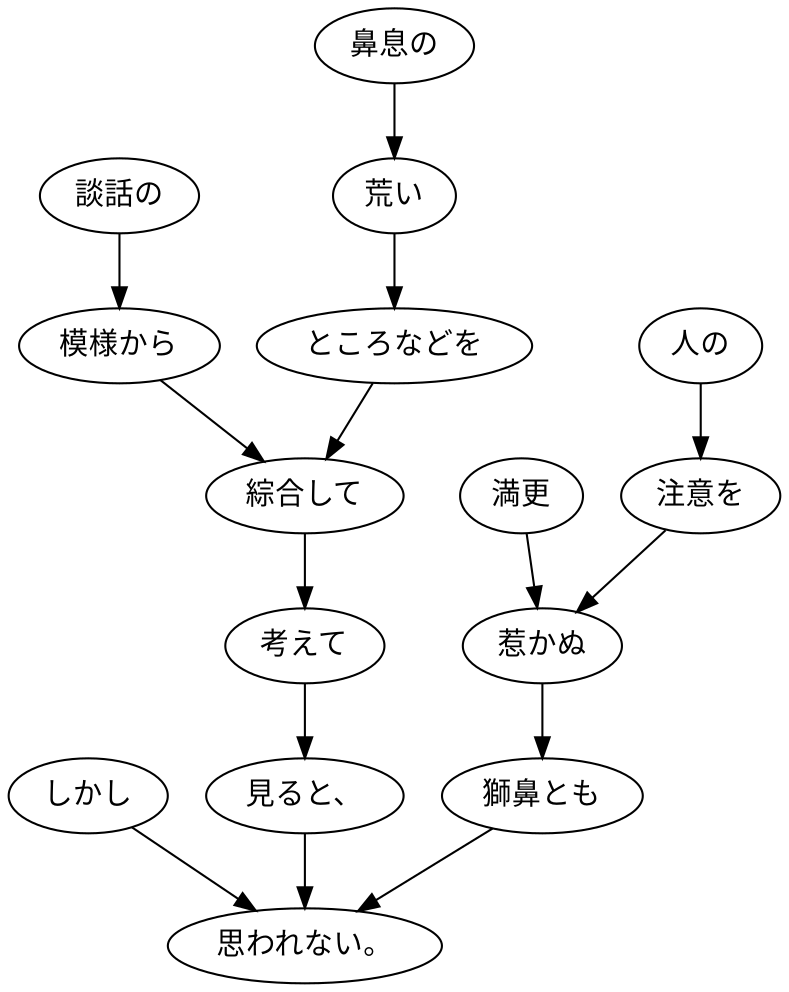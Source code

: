 digraph graph1873 {
	node0 [label="しかし"];
	node1 [label="談話の"];
	node2 [label="模様から"];
	node3 [label="鼻息の"];
	node4 [label="荒い"];
	node5 [label="ところなどを"];
	node6 [label="綜合して"];
	node7 [label="考えて"];
	node8 [label="見ると、"];
	node9 [label="満更"];
	node10 [label="人の"];
	node11 [label="注意を"];
	node12 [label="惹かぬ"];
	node13 [label="獅鼻とも"];
	node14 [label="思われない。"];
	node0 -> node14;
	node1 -> node2;
	node2 -> node6;
	node3 -> node4;
	node4 -> node5;
	node5 -> node6;
	node6 -> node7;
	node7 -> node8;
	node8 -> node14;
	node9 -> node12;
	node10 -> node11;
	node11 -> node12;
	node12 -> node13;
	node13 -> node14;
}
